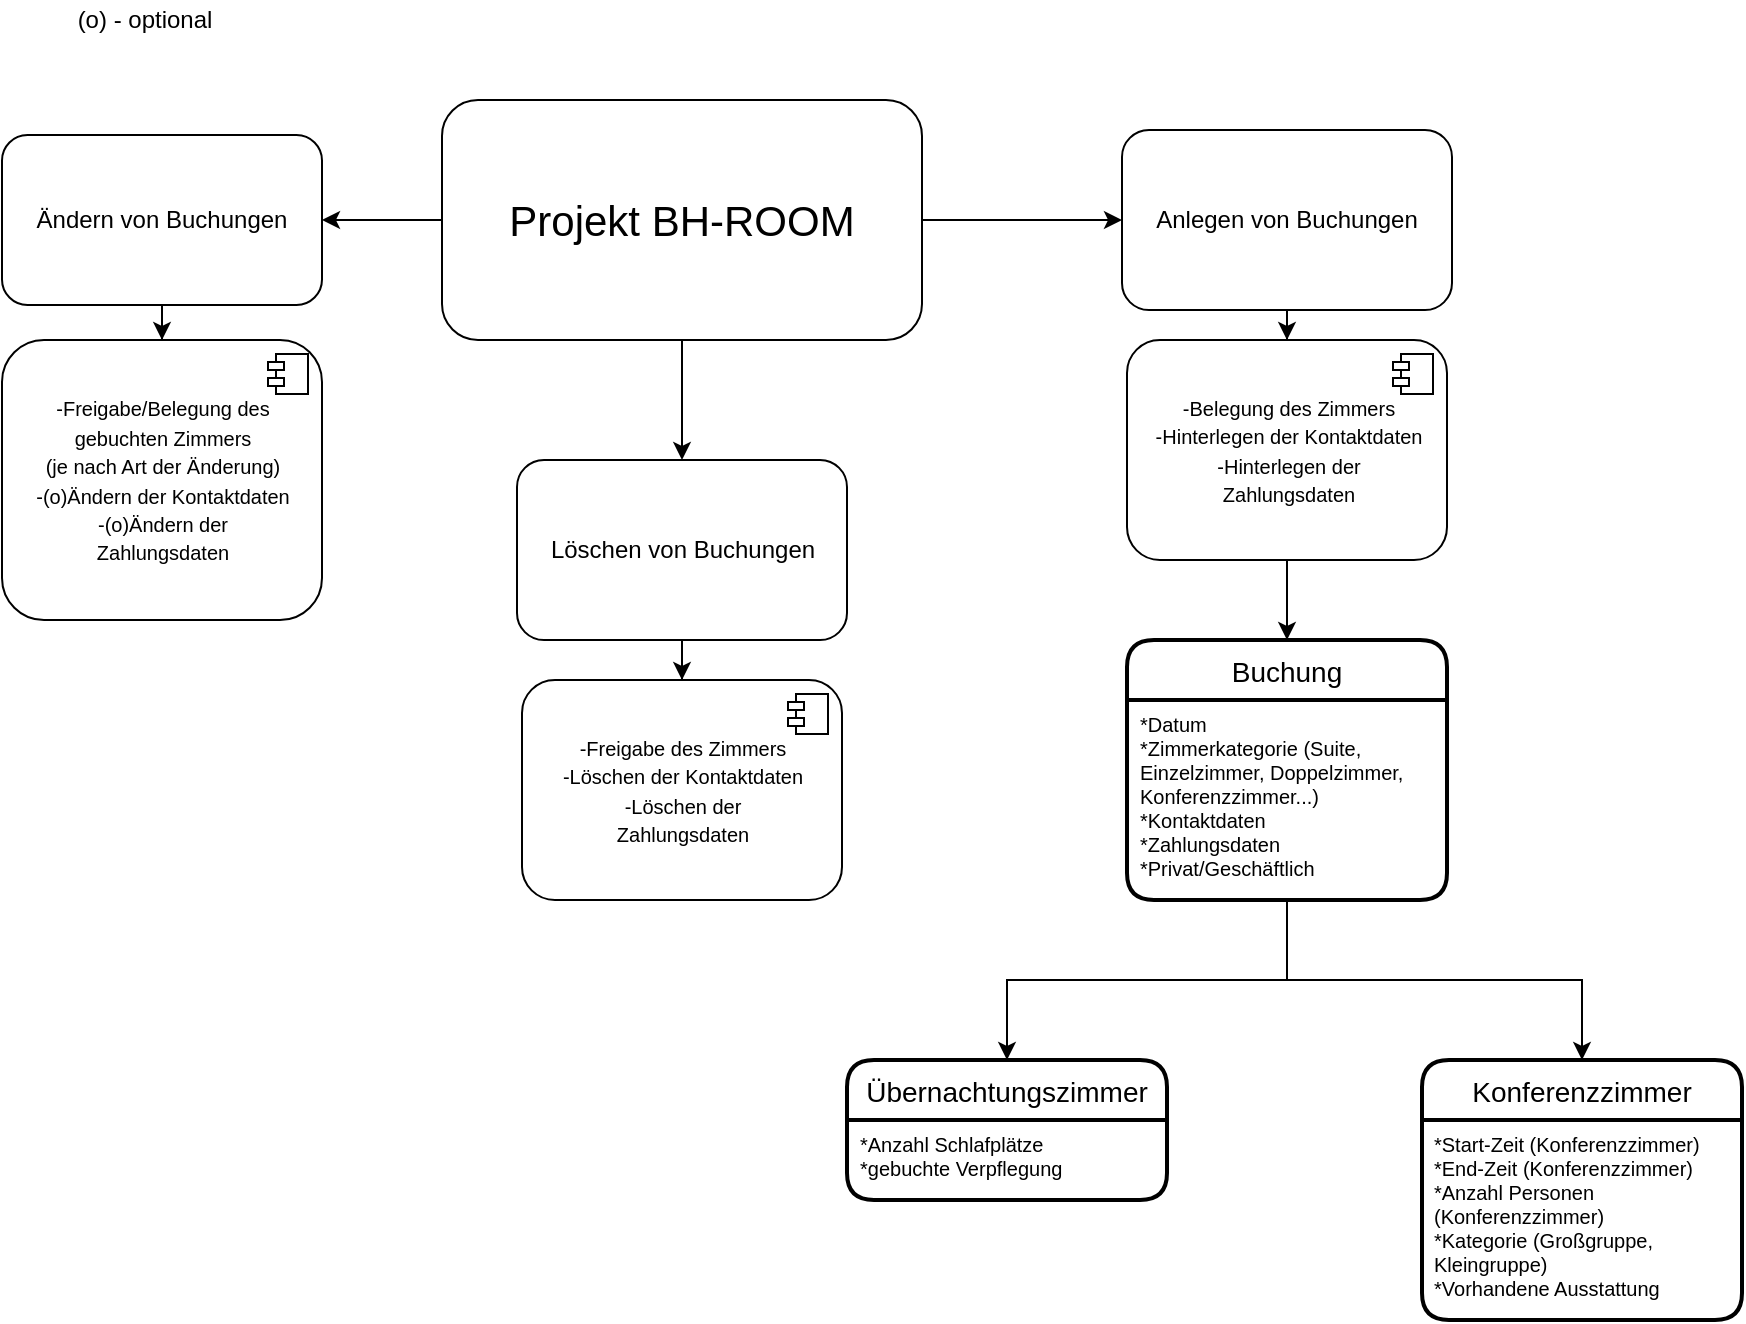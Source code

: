 <mxfile version="13.9.5" type="device"><diagram id="ZupS2DseMIPIlkmNyYX2" name="Seite-1"><mxGraphModel dx="1178" dy="699" grid="0" gridSize="10" guides="1" tooltips="1" connect="1" arrows="1" fold="1" page="0" pageScale="1" pageWidth="827" pageHeight="1169" background="#FFFFFF" math="0" shadow="0"><root><mxCell id="0"/><mxCell id="1" parent="0"/><mxCell id="5iVlUW-Da2vJphaZGDyE-12" value="" style="edgeStyle=orthogonalEdgeStyle;rounded=0;orthogonalLoop=1;jettySize=auto;html=1;" edge="1" parent="1" source="5iVlUW-Da2vJphaZGDyE-1" target="5iVlUW-Da2vJphaZGDyE-11"><mxGeometry relative="1" as="geometry"/></mxCell><mxCell id="5iVlUW-Da2vJphaZGDyE-14" value="" style="edgeStyle=orthogonalEdgeStyle;rounded=0;orthogonalLoop=1;jettySize=auto;html=1;" edge="1" parent="1" source="5iVlUW-Da2vJphaZGDyE-1" target="5iVlUW-Da2vJphaZGDyE-13"><mxGeometry relative="1" as="geometry"/></mxCell><mxCell id="5iVlUW-Da2vJphaZGDyE-16" value="" style="edgeStyle=orthogonalEdgeStyle;rounded=0;orthogonalLoop=1;jettySize=auto;html=1;" edge="1" parent="1" source="5iVlUW-Da2vJphaZGDyE-1" target="5iVlUW-Da2vJphaZGDyE-15"><mxGeometry relative="1" as="geometry"/></mxCell><mxCell id="5iVlUW-Da2vJphaZGDyE-1" value="&lt;font style=&quot;font-size: 21px&quot;&gt;Projekt BH-ROOM&lt;/font&gt;" style="rounded=1;whiteSpace=wrap;html=1;" vertex="1" parent="1"><mxGeometry x="240" y="330" width="240" height="120" as="geometry"/></mxCell><mxCell id="5iVlUW-Da2vJphaZGDyE-28" value="" style="edgeStyle=orthogonalEdgeStyle;rounded=0;orthogonalLoop=1;jettySize=auto;html=1;" edge="1" parent="1" source="5iVlUW-Da2vJphaZGDyE-11" target="5iVlUW-Da2vJphaZGDyE-26"><mxGeometry relative="1" as="geometry"/></mxCell><mxCell id="5iVlUW-Da2vJphaZGDyE-11" value="Ändern von Buchungen" style="whiteSpace=wrap;html=1;rounded=1;" vertex="1" parent="1"><mxGeometry x="20" y="347.5" width="160" height="85" as="geometry"/></mxCell><mxCell id="5iVlUW-Da2vJphaZGDyE-20" value="" style="edgeStyle=orthogonalEdgeStyle;rounded=0;orthogonalLoop=1;jettySize=auto;html=1;entryX=0.5;entryY=0;entryDx=0;entryDy=0;" edge="1" parent="1" source="5iVlUW-Da2vJphaZGDyE-13" target="5iVlUW-Da2vJphaZGDyE-21"><mxGeometry relative="1" as="geometry"><mxPoint x="645" y="520" as="targetPoint"/></mxGeometry></mxCell><mxCell id="5iVlUW-Da2vJphaZGDyE-13" value="Anlegen von Buchungen" style="whiteSpace=wrap;html=1;rounded=1;" vertex="1" parent="1"><mxGeometry x="580" y="345" width="165" height="90" as="geometry"/></mxCell><mxCell id="5iVlUW-Da2vJphaZGDyE-25" value="" style="edgeStyle=orthogonalEdgeStyle;rounded=0;orthogonalLoop=1;jettySize=auto;html=1;" edge="1" parent="1" source="5iVlUW-Da2vJphaZGDyE-15" target="5iVlUW-Da2vJphaZGDyE-23"><mxGeometry relative="1" as="geometry"/></mxCell><mxCell id="5iVlUW-Da2vJphaZGDyE-15" value="Löschen von Buchungen" style="whiteSpace=wrap;html=1;rounded=1;" vertex="1" parent="1"><mxGeometry x="277.5" y="510" width="165" height="90" as="geometry"/></mxCell><mxCell id="5iVlUW-Da2vJphaZGDyE-45" value="" style="edgeStyle=orthogonalEdgeStyle;rounded=0;orthogonalLoop=1;jettySize=auto;html=1;fontSize=10;entryX=0.5;entryY=0;entryDx=0;entryDy=0;" edge="1" parent="1" source="5iVlUW-Da2vJphaZGDyE-21" target="5iVlUW-Da2vJphaZGDyE-30"><mxGeometry relative="1" as="geometry"><mxPoint x="842.5" y="505" as="targetPoint"/></mxGeometry></mxCell><mxCell id="5iVlUW-Da2vJphaZGDyE-21" value="&lt;font style=&quot;font-size: 10px&quot;&gt;-Belegung des Zimmers&lt;br&gt;-Hinterlegen der Kontaktdaten&lt;br&gt;-Hinterlegen der &lt;br&gt;Zahlungsdaten&lt;/font&gt;" style="html=1;dropTarget=0;rounded=1;" vertex="1" parent="1"><mxGeometry x="582.5" y="450" width="160" height="110" as="geometry"/></mxCell><mxCell id="5iVlUW-Da2vJphaZGDyE-22" value="" style="shape=module;jettyWidth=8;jettyHeight=4;" vertex="1" parent="5iVlUW-Da2vJphaZGDyE-21"><mxGeometry x="1" width="20" height="20" relative="1" as="geometry"><mxPoint x="-27" y="7" as="offset"/></mxGeometry></mxCell><mxCell id="5iVlUW-Da2vJphaZGDyE-23" value="&lt;font style=&quot;font-size: 10px&quot;&gt;-Freigabe des Zimmers&lt;br&gt;-Löschen der Kontaktdaten&lt;br&gt;-Löschen der &lt;br&gt;Zahlungsdaten&lt;/font&gt;" style="html=1;dropTarget=0;rounded=1;" vertex="1" parent="1"><mxGeometry x="280" y="620" width="160" height="110" as="geometry"/></mxCell><mxCell id="5iVlUW-Da2vJphaZGDyE-24" value="" style="shape=module;jettyWidth=8;jettyHeight=4;" vertex="1" parent="5iVlUW-Da2vJphaZGDyE-23"><mxGeometry x="1" width="20" height="20" relative="1" as="geometry"><mxPoint x="-27" y="7" as="offset"/></mxGeometry></mxCell><mxCell id="5iVlUW-Da2vJphaZGDyE-26" value="&lt;font style=&quot;font-size: 10px&quot;&gt;-Freigabe/Belegung des &lt;br&gt;gebuchten Zimmers&lt;br&gt;(je nach Art der Änderung)&lt;br&gt;-(o)Ändern der Kontaktdaten&lt;br&gt;-(o)Ändern der &lt;br&gt;Zahlungsdaten&lt;/font&gt;" style="html=1;dropTarget=0;rounded=1;" vertex="1" parent="1"><mxGeometry x="20" y="450" width="160" height="140" as="geometry"/></mxCell><mxCell id="5iVlUW-Da2vJphaZGDyE-27" value="" style="shape=module;jettyWidth=8;jettyHeight=4;" vertex="1" parent="5iVlUW-Da2vJphaZGDyE-26"><mxGeometry x="1" width="20" height="20" relative="1" as="geometry"><mxPoint x="-27" y="7" as="offset"/></mxGeometry></mxCell><mxCell id="5iVlUW-Da2vJphaZGDyE-29" value="(o) - optional" style="text;html=1;strokeColor=none;fillColor=none;align=center;verticalAlign=middle;whiteSpace=wrap;rounded=0;" vertex="1" parent="1"><mxGeometry x="40" y="280" width="102.5" height="20" as="geometry"/></mxCell><mxCell id="5iVlUW-Da2vJphaZGDyE-36" value="" style="edgeStyle=orthogonalEdgeStyle;rounded=0;orthogonalLoop=1;jettySize=auto;html=1;fontSize=10;" edge="1" parent="1" source="5iVlUW-Da2vJphaZGDyE-30" target="5iVlUW-Da2vJphaZGDyE-34"><mxGeometry relative="1" as="geometry"/></mxCell><mxCell id="5iVlUW-Da2vJphaZGDyE-41" value="" style="edgeStyle=orthogonalEdgeStyle;rounded=0;orthogonalLoop=1;jettySize=auto;html=1;fontSize=10;" edge="1" parent="1" source="5iVlUW-Da2vJphaZGDyE-30" target="5iVlUW-Da2vJphaZGDyE-39"><mxGeometry relative="1" as="geometry"/></mxCell><mxCell id="5iVlUW-Da2vJphaZGDyE-30" value="Buchung" style="swimlane;childLayout=stackLayout;horizontal=1;startSize=30;horizontalStack=0;rounded=1;fontSize=14;fontStyle=0;strokeWidth=2;resizeParent=0;resizeLast=1;shadow=0;dashed=0;align=center;" vertex="1" parent="1"><mxGeometry x="582.5" y="600" width="160" height="130" as="geometry"/></mxCell><mxCell id="5iVlUW-Da2vJphaZGDyE-31" value="*Datum&#10;*Zimmerkategorie (Suite, Einzelzimmer, Doppelzimmer, Konferenzzimmer...)&#10;*Kontaktdaten&#10;*Zahlungsdaten&#10;*Privat/Geschäftlich&#10;" style="align=left;strokeColor=none;fillColor=none;spacingLeft=4;fontSize=10;verticalAlign=top;resizable=0;rotatable=0;part=1;whiteSpace=wrap;" vertex="1" parent="5iVlUW-Da2vJphaZGDyE-30"><mxGeometry y="30" width="160" height="100" as="geometry"/></mxCell><mxCell id="5iVlUW-Da2vJphaZGDyE-34" value="Übernachtungszimmer" style="swimlane;childLayout=stackLayout;horizontal=1;startSize=30;horizontalStack=0;rounded=1;fontSize=14;fontStyle=0;strokeWidth=2;resizeParent=0;resizeLast=1;shadow=0;dashed=0;align=center;" vertex="1" parent="1"><mxGeometry x="442.5" y="810" width="160" height="70" as="geometry"/></mxCell><mxCell id="5iVlUW-Da2vJphaZGDyE-35" value="*Anzahl Schlafplätze&#10;*gebuchte Verpflegung&#10;" style="align=left;strokeColor=none;fillColor=none;spacingLeft=4;fontSize=10;verticalAlign=top;resizable=0;rotatable=0;part=1;whiteSpace=wrap;" vertex="1" parent="5iVlUW-Da2vJphaZGDyE-34"><mxGeometry y="30" width="160" height="40" as="geometry"/></mxCell><mxCell id="5iVlUW-Da2vJphaZGDyE-39" value="Konferenzzimmer" style="swimlane;childLayout=stackLayout;horizontal=1;startSize=30;horizontalStack=0;rounded=1;fontSize=14;fontStyle=0;strokeWidth=2;resizeParent=0;resizeLast=1;shadow=0;dashed=0;align=center;" vertex="1" parent="1"><mxGeometry x="730" y="810" width="160" height="130" as="geometry"/></mxCell><mxCell id="5iVlUW-Da2vJphaZGDyE-40" value="*Start-Zeit (Konferenzzimmer)&#10;*End-Zeit (Konferenzzimmer)&#10;*Anzahl Personen (Konferenzzimmer)&#10;*Kategorie (Großgruppe, Kleingruppe)&#10;*Vorhandene Ausstattung" style="align=left;strokeColor=none;fillColor=none;spacingLeft=4;fontSize=10;verticalAlign=top;resizable=0;rotatable=0;part=1;whiteSpace=wrap;" vertex="1" parent="5iVlUW-Da2vJphaZGDyE-39"><mxGeometry y="30" width="160" height="100" as="geometry"/></mxCell></root></mxGraphModel></diagram></mxfile>